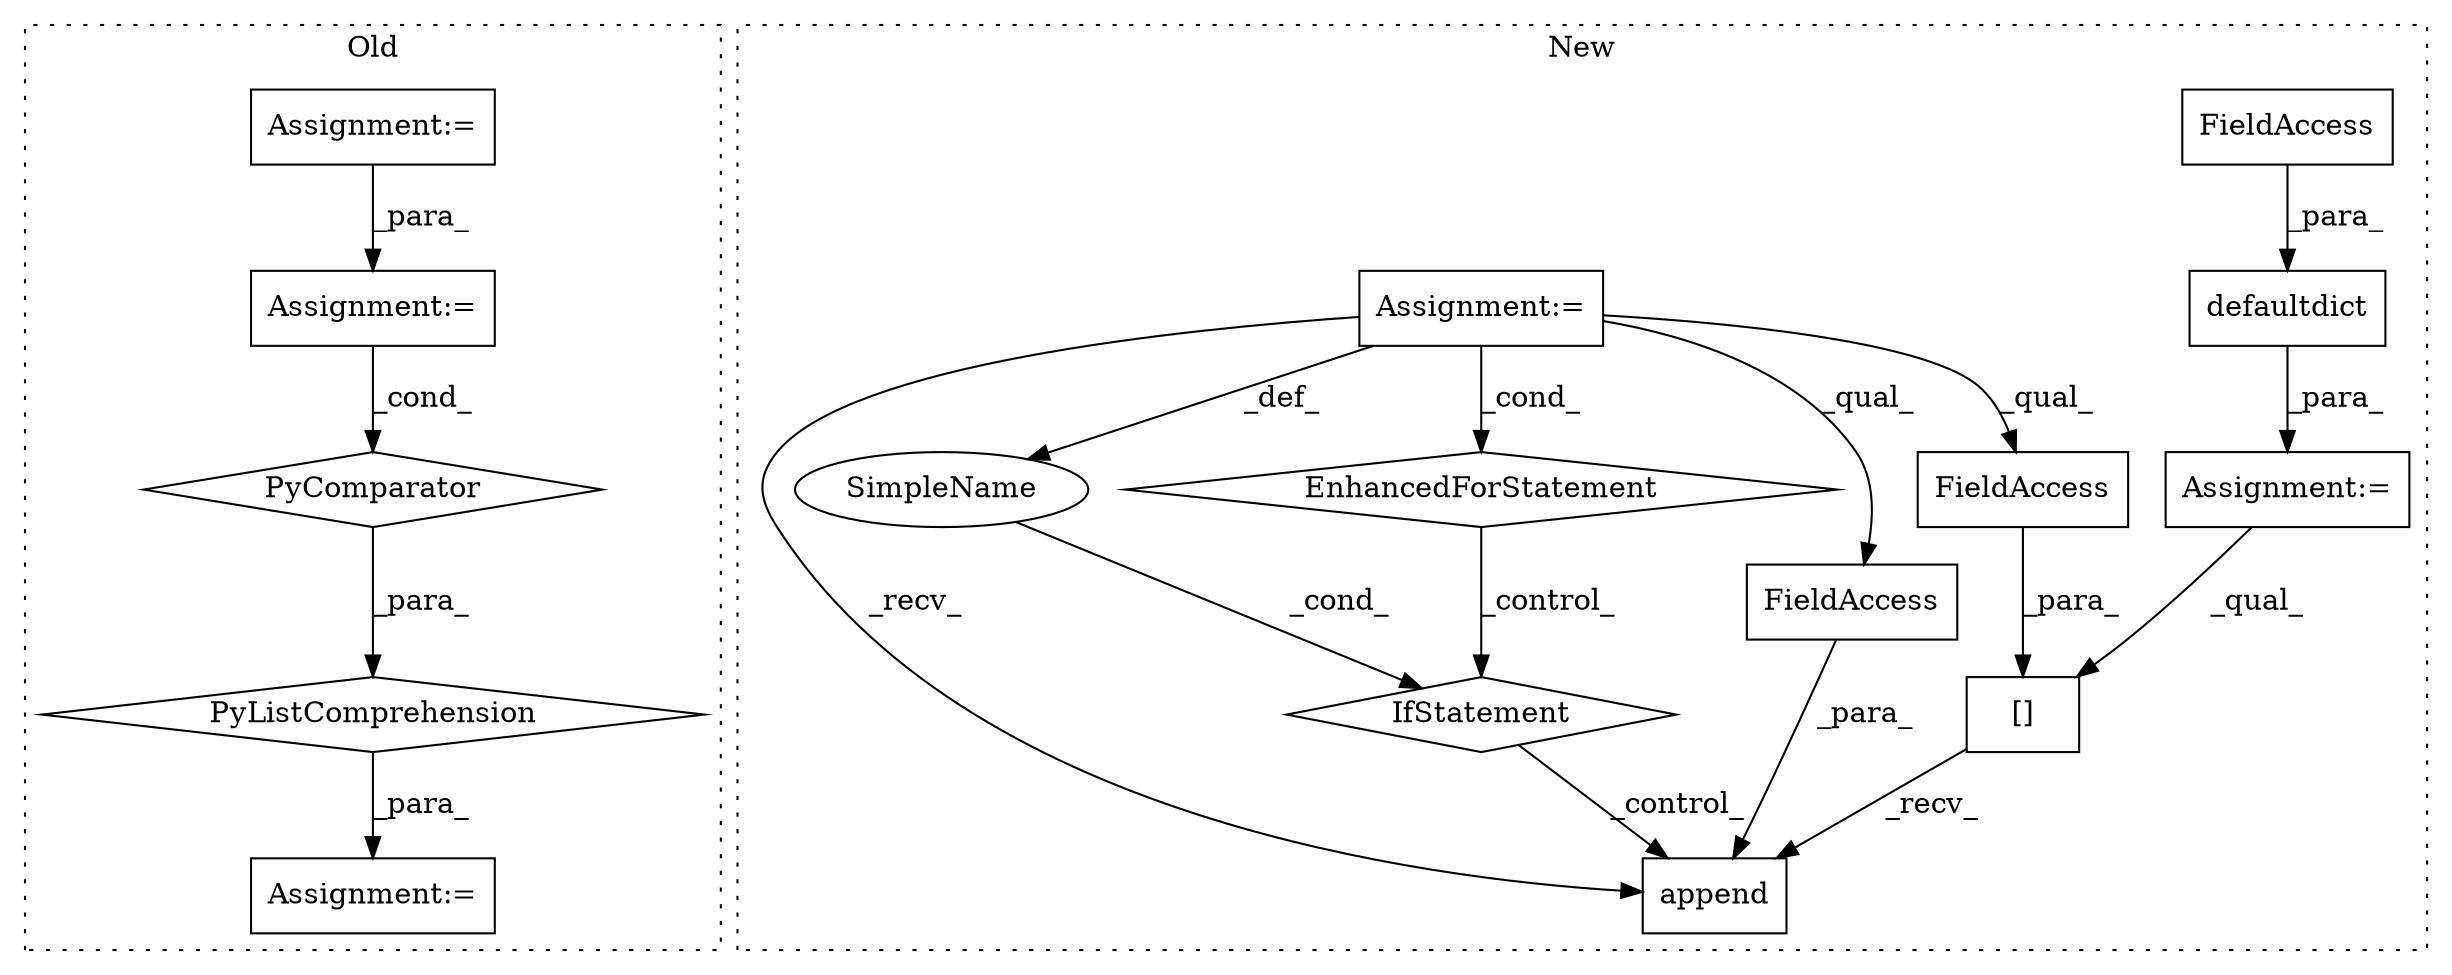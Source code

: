 digraph G {
subgraph cluster0 {
1 [label="PyComparator" a="113" s="946" l="183" shape="diamond"];
3 [label="Assignment:=" a="7" s="946" l="183" shape="box"];
6 [label="Assignment:=" a="7" s="1418" l="29" shape="box"];
13 [label="Assignment:=" a="7" s="763" l="1" shape="box"];
14 [label="PyListComprehension" a="109" s="881" l="256" shape="diamond"];
label = "Old";
style="dotted";
}
subgraph cluster1 {
2 [label="defaultdict" a="32" s="611,627" l="12,1" shape="box"];
4 [label="FieldAccess" a="22" s="623" l="4" shape="box"];
5 [label="Assignment:=" a="7" s="610" l="1" shape="box"];
7 [label="[]" a="2" s="918,932" l="6,1" shape="box"];
8 [label="Assignment:=" a="7" s="568" l="1" shape="box"];
9 [label="EnhancedForStatement" a="70" s="634,712" l="53,2" shape="diamond"];
10 [label="append" a="32" s="934,951" l="7,1" shape="box"];
11 [label="IfStatement" a="25" s="722,906" l="4,2" shape="diamond"];
12 [label="SimpleName" a="42" s="" l="" shape="ellipse"];
15 [label="FieldAccess" a="22" s="924" l="8" shape="box"];
16 [label="FieldAccess" a="22" s="941" l="10" shape="box"];
label = "New";
style="dotted";
}
1 -> 14 [label="_para_"];
2 -> 5 [label="_para_"];
3 -> 1 [label="_cond_"];
4 -> 2 [label="_para_"];
5 -> 7 [label="_qual_"];
7 -> 10 [label="_recv_"];
8 -> 9 [label="_cond_"];
8 -> 10 [label="_recv_"];
8 -> 12 [label="_def_"];
8 -> 16 [label="_qual_"];
8 -> 15 [label="_qual_"];
9 -> 11 [label="_control_"];
11 -> 10 [label="_control_"];
12 -> 11 [label="_cond_"];
13 -> 3 [label="_para_"];
14 -> 6 [label="_para_"];
15 -> 7 [label="_para_"];
16 -> 10 [label="_para_"];
}